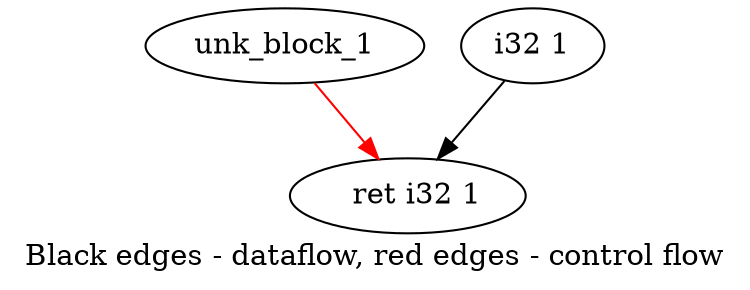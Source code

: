 digraph G {
compound=true
label="Black edges - dataflow, red edges - control flow"
"_1" [label="  ret i32 1"]
"unk_block_1" -> "_1"[color=red]
"i32 1" -> "_1"

}

